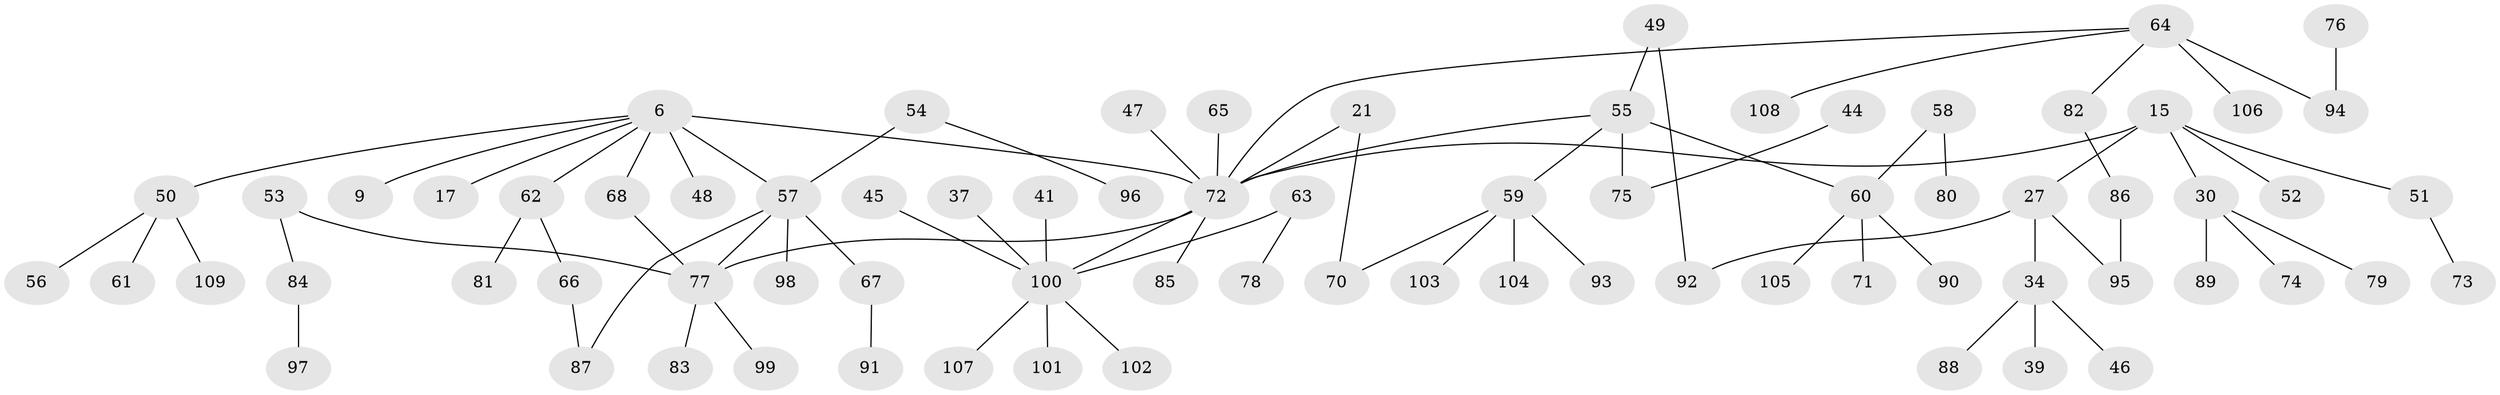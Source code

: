 // original degree distribution, {6: 0.01834862385321101, 10: 0.01834862385321101, 1: 0.45871559633027525, 2: 0.23853211009174313, 5: 0.01834862385321101, 3: 0.1651376146788991, 4: 0.08256880733944955}
// Generated by graph-tools (version 1.1) at 2025/46/03/04/25 21:46:07]
// undirected, 76 vertices, 81 edges
graph export_dot {
graph [start="1"]
  node [color=gray90,style=filled];
  6;
  9;
  15;
  17;
  21 [super="+20"];
  27;
  30;
  34;
  37;
  39;
  41;
  44;
  45;
  46;
  47;
  48;
  49 [super="+24+36"];
  50 [super="+23+32"];
  51;
  52;
  53;
  54;
  55 [super="+13+5"];
  56;
  57 [super="+42+19"];
  58;
  59 [super="+40"];
  60 [super="+31"];
  61;
  62 [super="+18"];
  63;
  64 [super="+38"];
  65;
  66;
  67;
  68 [super="+28"];
  70;
  71;
  72 [super="+2"];
  73;
  74;
  75 [super="+11"];
  76;
  77 [super="+43"];
  78;
  79;
  80;
  81;
  82;
  83;
  84;
  85;
  86;
  87;
  88;
  89;
  90;
  91;
  92;
  93;
  94 [super="+69"];
  95;
  96;
  97;
  98;
  99;
  100 [super="+14+29+33"];
  101;
  102;
  103;
  104;
  105;
  106;
  107;
  108;
  109;
  6 -- 9;
  6 -- 17;
  6 -- 48;
  6 -- 72 [weight=2];
  6 -- 62;
  6 -- 50;
  6 -- 68;
  6 -- 57 [weight=2];
  15 -- 27;
  15 -- 30;
  15 -- 51;
  15 -- 52;
  15 -- 72;
  21 -- 72;
  21 -- 70;
  27 -- 34;
  27 -- 92;
  27 -- 95;
  30 -- 74;
  30 -- 79;
  30 -- 89;
  34 -- 39;
  34 -- 46;
  34 -- 88;
  37 -- 100;
  41 -- 100;
  44 -- 75;
  45 -- 100;
  47 -- 72;
  49 -- 92;
  49 -- 55;
  50 -- 56;
  50 -- 109;
  50 -- 61;
  51 -- 73;
  53 -- 84;
  53 -- 77;
  54 -- 96;
  54 -- 57;
  55 -- 75;
  55 -- 72;
  55 -- 60;
  55 -- 59;
  57 -- 87;
  57 -- 98;
  57 -- 67;
  57 -- 77;
  58 -- 80;
  58 -- 60;
  59 -- 70;
  59 -- 103;
  59 -- 104;
  59 -- 93;
  60 -- 71;
  60 -- 90;
  60 -- 105;
  62 -- 66;
  62 -- 81;
  63 -- 78;
  63 -- 100;
  64 -- 82;
  64 -- 72;
  64 -- 106;
  64 -- 108;
  64 -- 94 [weight=2];
  65 -- 72;
  66 -- 87;
  67 -- 91;
  68 -- 77;
  72 -- 85;
  72 -- 100;
  72 -- 77;
  76 -- 94;
  77 -- 99;
  77 -- 83;
  82 -- 86;
  84 -- 97;
  86 -- 95;
  100 -- 102;
  100 -- 107;
  100 -- 101;
}
